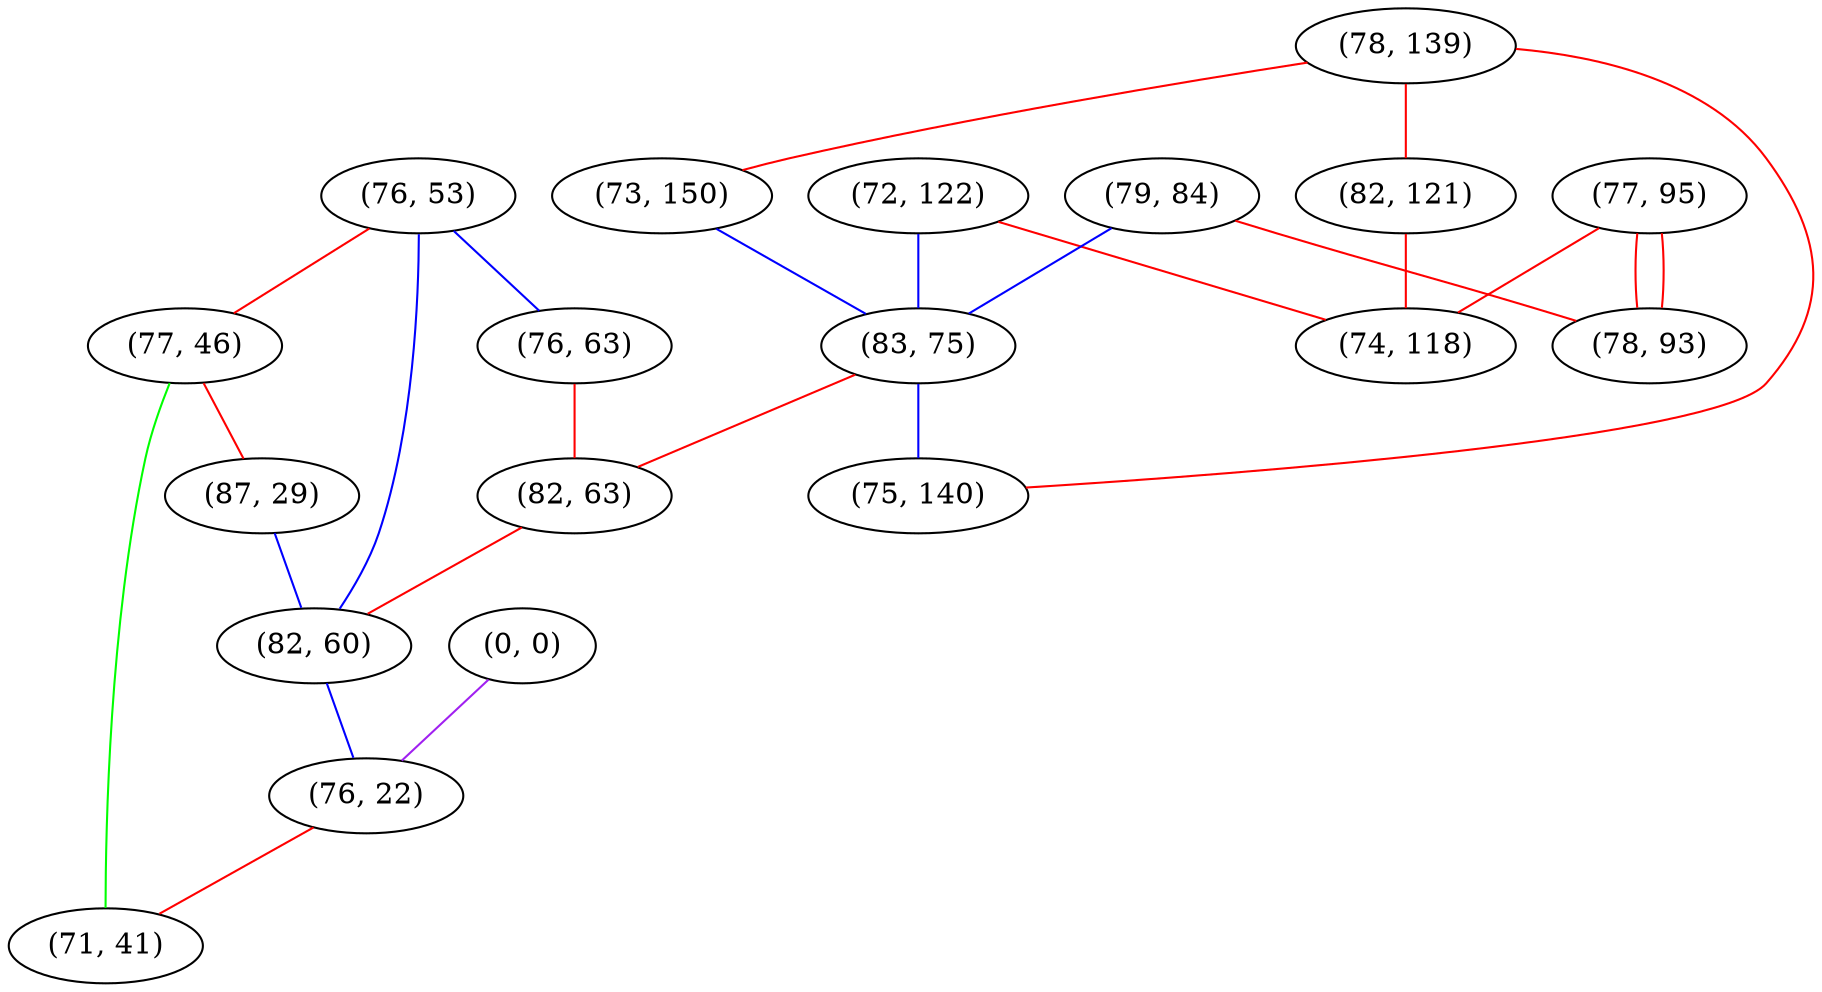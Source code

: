 graph "" {
"(76, 53)";
"(78, 139)";
"(77, 95)";
"(82, 121)";
"(77, 46)";
"(87, 29)";
"(73, 150)";
"(72, 122)";
"(79, 84)";
"(76, 63)";
"(0, 0)";
"(83, 75)";
"(82, 63)";
"(82, 60)";
"(74, 118)";
"(75, 140)";
"(76, 22)";
"(78, 93)";
"(71, 41)";
"(76, 53)" -- "(77, 46)"  [color=red, key=0, weight=1];
"(76, 53)" -- "(76, 63)"  [color=blue, key=0, weight=3];
"(76, 53)" -- "(82, 60)"  [color=blue, key=0, weight=3];
"(78, 139)" -- "(73, 150)"  [color=red, key=0, weight=1];
"(78, 139)" -- "(75, 140)"  [color=red, key=0, weight=1];
"(78, 139)" -- "(82, 121)"  [color=red, key=0, weight=1];
"(77, 95)" -- "(74, 118)"  [color=red, key=0, weight=1];
"(77, 95)" -- "(78, 93)"  [color=red, key=0, weight=1];
"(77, 95)" -- "(78, 93)"  [color=red, key=1, weight=1];
"(82, 121)" -- "(74, 118)"  [color=red, key=0, weight=1];
"(77, 46)" -- "(87, 29)"  [color=red, key=0, weight=1];
"(77, 46)" -- "(71, 41)"  [color=green, key=0, weight=2];
"(87, 29)" -- "(82, 60)"  [color=blue, key=0, weight=3];
"(73, 150)" -- "(83, 75)"  [color=blue, key=0, weight=3];
"(72, 122)" -- "(74, 118)"  [color=red, key=0, weight=1];
"(72, 122)" -- "(83, 75)"  [color=blue, key=0, weight=3];
"(79, 84)" -- "(83, 75)"  [color=blue, key=0, weight=3];
"(79, 84)" -- "(78, 93)"  [color=red, key=0, weight=1];
"(76, 63)" -- "(82, 63)"  [color=red, key=0, weight=1];
"(0, 0)" -- "(76, 22)"  [color=purple, key=0, weight=4];
"(83, 75)" -- "(82, 63)"  [color=red, key=0, weight=1];
"(83, 75)" -- "(75, 140)"  [color=blue, key=0, weight=3];
"(82, 63)" -- "(82, 60)"  [color=red, key=0, weight=1];
"(82, 60)" -- "(76, 22)"  [color=blue, key=0, weight=3];
"(76, 22)" -- "(71, 41)"  [color=red, key=0, weight=1];
}
